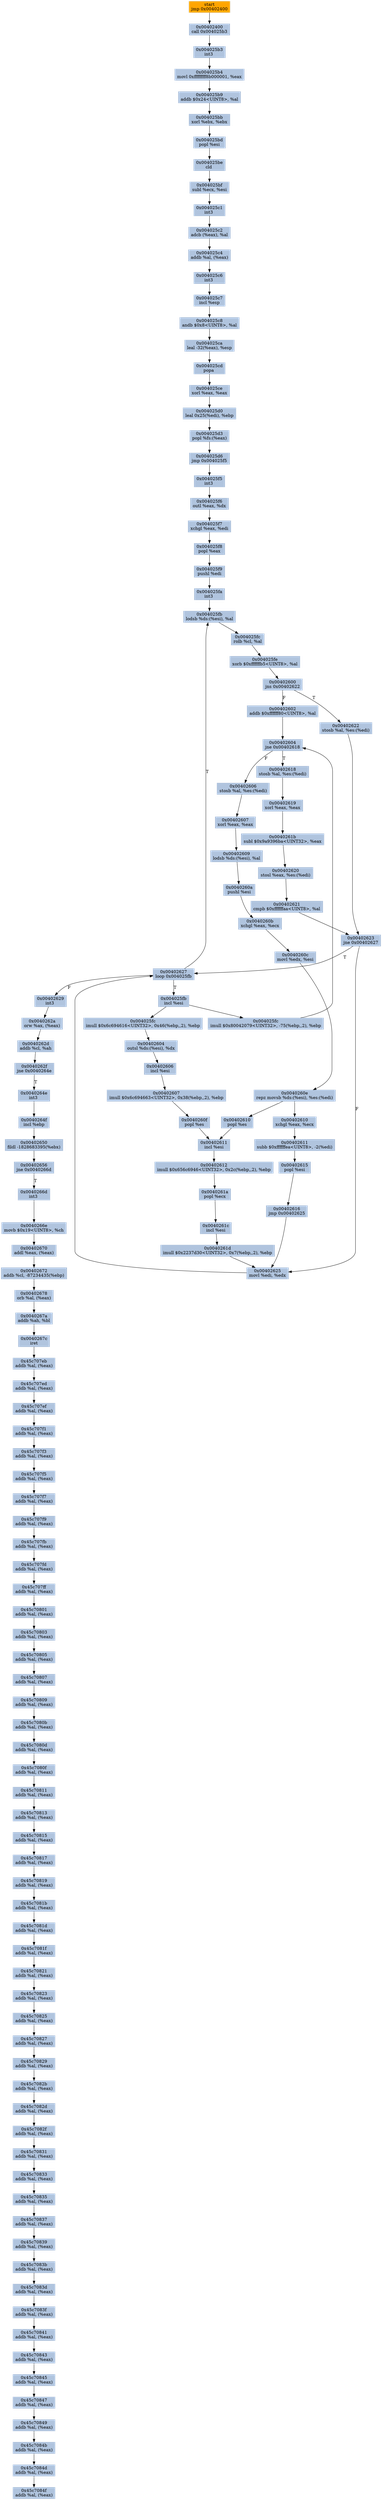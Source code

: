 digraph G {
node[shape=rectangle,style=filled,fillcolor=lightsteelblue,color=lightsteelblue]
bgcolor="transparent"
a0x00401248jmp_0x00402400[label="start\njmp 0x00402400",color="lightgrey",fillcolor="orange"];
a0x00402400call_0x004025b3[label="0x00402400\ncall 0x004025b3"];
a0x004025b3int3_[label="0x004025b3\nint3 "];
a0x004025b4movl_0xffffffff8b000001_eax[label="0x004025b4\nmovl 0xffffffff8b000001, %eax"];
a0x004025b9addb_0x24UINT8_al[label="0x004025b9\naddb $0x24<UINT8>, %al"];
a0x004025bbxorl_ebx_ebx[label="0x004025bb\nxorl %ebx, %ebx"];
a0x004025bdpopl_esi[label="0x004025bd\npopl %esi"];
a0x004025becld_[label="0x004025be\ncld "];
a0x004025bfsubl_ecx_esi[label="0x004025bf\nsubl %ecx, %esi"];
a0x004025c1int3_[label="0x004025c1\nint3 "];
a0x004025c2adcb_eax__al[label="0x004025c2\nadcb (%eax), %al"];
a0x004025c4addb_al_eax_[label="0x004025c4\naddb %al, (%eax)"];
a0x004025c6int3_[label="0x004025c6\nint3 "];
a0x004025c7incl_esp[label="0x004025c7\nincl %esp"];
a0x004025c8andb_0x8UINT8_al[label="0x004025c8\nandb $0x8<UINT8>, %al"];
a0x004025caleal__32eax__esp[label="0x004025ca\nleal -32(%eax), %esp"];
a0x004025cdpopa_[label="0x004025cd\npopa "];
a0x004025cexorl_eax_eax[label="0x004025ce\nxorl %eax, %eax"];
a0x004025d0leal_0x25edi__ebp[label="0x004025d0\nleal 0x25(%edi), %ebp"];
a0x004025d3popl_fs_eax_[label="0x004025d3\npopl %fs:(%eax)"];
a0x004025d6jmp_0x004025f5[label="0x004025d6\njmp 0x004025f5"];
a0x004025f5int3_[label="0x004025f5\nint3 "];
a0x004025f6outl_eax_dx[label="0x004025f6\noutl %eax, %dx"];
a0x004025f7xchgl_eax_edi[label="0x004025f7\nxchgl %eax, %edi"];
a0x004025f8popl_eax[label="0x004025f8\npopl %eax"];
a0x004025f9pushl_edi[label="0x004025f9\npushl %edi"];
a0x004025faint3_[label="0x004025fa\nint3 "];
a0x004025fblodsb_ds_esi__al[label="0x004025fb\nlodsb %ds:(%esi), %al"];
a0x004025fcrolb_cl_al[label="0x004025fc\nrolb %cl, %al"];
a0x004025fexorb_0xffffffb5UINT8_al[label="0x004025fe\nxorb $0xffffffb5<UINT8>, %al"];
a0x00402600jns_0x00402622[label="0x00402600\njns 0x00402622"];
a0x00402602addb_0xffffff80UINT8_al[label="0x00402602\naddb $0xffffff80<UINT8>, %al"];
a0x00402604jne_0x00402618[label="0x00402604\njne 0x00402618"];
a0x00402618stosb_al_es_edi_[label="0x00402618\nstosb %al, %es:(%edi)"];
a0x00402619xorl_eax_eax[label="0x00402619\nxorl %eax, %eax"];
a0x0040261bsubl_0x9a9396baUINT32_eax[label="0x0040261b\nsubl $0x9a9396ba<UINT32>, %eax"];
a0x00402620stosl_eax_es_edi_[label="0x00402620\nstosl %eax, %es:(%edi)"];
a0x00402621cmpb_0xffffffaaUINT8_al[label="0x00402621\ncmpb $0xffffffaa<UINT8>, %al"];
a0x00402623jne_0x00402627[label="0x00402623\njne 0x00402627"];
a0x00402627loop_0x004025fb[label="0x00402627\nloop 0x004025fb"];
a0x00402622stosb_al_es_edi_[label="0x00402622\nstosb %al, %es:(%edi)"];
a0x00402606stosb_al_es_edi_[label="0x00402606\nstosb %al, %es:(%edi)"];
a0x00402607xorl_eax_eax[label="0x00402607\nxorl %eax, %eax"];
a0x00402609lodsb_ds_esi__al[label="0x00402609\nlodsb %ds:(%esi), %al"];
a0x0040260apushl_esi[label="0x0040260a\npushl %esi"];
a0x0040260bxchgl_eax_ecx[label="0x0040260b\nxchgl %eax, %ecx"];
a0x0040260cmovl_edx_esi[label="0x0040260c\nmovl %edx, %esi"];
a0x0040260erepz_movsb_ds_esi__es_edi_[label="0x0040260e\nrepz movsb %ds:(%esi), %es:(%edi)"];
a0x00402610xchgl_eax_ecx[label="0x00402610\nxchgl %eax, %ecx"];
a0x00402611subb_0xffffffeaUINT8__2edi_[label="0x00402611\nsubb $0xffffffea<UINT8>, -2(%edi)"];
a0x00402615popl_esi[label="0x00402615\npopl %esi"];
a0x00402616jmp_0x00402625[label="0x00402616\njmp 0x00402625"];
a0x00402625movl_edi_edx[label="0x00402625\nmovl %edi, %edx"];
a0x004025fbincl_esi[label="0x004025fb\nincl %esi"];
a0x004025fcimull_0x80042079UINT32__75ebp2__ebp[label="0x004025fc\nimull $0x80042079<UINT32>, -75(%ebp,,2), %ebp"];
a0x00402610popl_es[label="0x00402610\npopl %es"];
a0x00402611incl_esi[label="0x00402611\nincl %esi"];
a0x00402612imull_0x656c6946UINT32_0x2cebp2__ebp[label="0x00402612\nimull $0x656c6946<UINT32>, 0x2c(%ebp,,2), %ebp"];
a0x0040261apopl_ecx[label="0x0040261a\npopl %ecx"];
a0x0040261cincl_esi[label="0x0040261c\nincl %esi"];
a0x0040261dimull_0x2237d30UINT32_0x7ebp2__ebp[label="0x0040261d\nimull $0x2237d30<UINT32>, 0x7(%ebp,,2), %ebp"];
a0x004025fcimull_0x6c694616UINT32_0x46ebp2__ebp[label="0x004025fc\nimull $0x6c694616<UINT32>, 0x46(%ebp,,2), %ebp"];
a0x00402604outsl_ds_esi__dx[label="0x00402604\noutsl %ds:(%esi), %dx"];
a0x00402606incl_esi[label="0x00402606\nincl %esi"];
a0x00402607imull_0x6c694663UINT32_0x38ebp2__ebp[label="0x00402607\nimull $0x6c694663<UINT32>, 0x38(%ebp,,2), %ebp"];
a0x0040260fpopl_es[label="0x0040260f\npopl %es"];
a0x00402629int3_[label="0x00402629\nint3 "];
a0x0040262aorw_ax_eax_[label="0x0040262a\norw %ax, (%eax)"];
a0x0040262daddb_cl_ah[label="0x0040262d\naddb %cl, %ah"];
a0x0040262fjne_0x0040264e[label="0x0040262f\njne 0x0040264e"];
a0x0040264eint3_[label="0x0040264e\nint3 "];
a0x0040264fincl_ebp[label="0x0040264f\nincl %ebp"];
a0x00402650fildl__1828683395ebx_[label="0x00402650\nfildl -1828683395(%ebx)"];
a0x00402656jne_0x0040266d[label="0x00402656\njne 0x0040266d"];
a0x0040266dint3_[label="0x0040266d\nint3 "];
a0x0040266emovb_0x19UINT8_ch[label="0x0040266e\nmovb $0x19<UINT8>, %ch"];
a0x00402670addl_eax_eax_[label="0x00402670\naddl %eax, (%eax)"];
a0x00402672addb_cl__87234435ebp_[label="0x00402672\naddb %cl, -87234435(%ebp)"];
a0x00402678orb_al_eax_[label="0x00402678\norb %al, (%eax)"];
a0x0040267aaddb_ah_bl[label="0x0040267a\naddb %ah, %bl"];
a0x0040267ciret[label="0x0040267c\niret"];
a0x45c707ebaddb_al_eax_[label="0x45c707eb\naddb %al, (%eax)"];
a0x45c707edaddb_al_eax_[label="0x45c707ed\naddb %al, (%eax)"];
a0x45c707efaddb_al_eax_[label="0x45c707ef\naddb %al, (%eax)"];
a0x45c707f1addb_al_eax_[label="0x45c707f1\naddb %al, (%eax)"];
a0x45c707f3addb_al_eax_[label="0x45c707f3\naddb %al, (%eax)"];
a0x45c707f5addb_al_eax_[label="0x45c707f5\naddb %al, (%eax)"];
a0x45c707f7addb_al_eax_[label="0x45c707f7\naddb %al, (%eax)"];
a0x45c707f9addb_al_eax_[label="0x45c707f9\naddb %al, (%eax)"];
a0x45c707fbaddb_al_eax_[label="0x45c707fb\naddb %al, (%eax)"];
a0x45c707fdaddb_al_eax_[label="0x45c707fd\naddb %al, (%eax)"];
a0x45c707ffaddb_al_eax_[label="0x45c707ff\naddb %al, (%eax)"];
a0x45c70801addb_al_eax_[label="0x45c70801\naddb %al, (%eax)"];
a0x45c70803addb_al_eax_[label="0x45c70803\naddb %al, (%eax)"];
a0x45c70805addb_al_eax_[label="0x45c70805\naddb %al, (%eax)"];
a0x45c70807addb_al_eax_[label="0x45c70807\naddb %al, (%eax)"];
a0x45c70809addb_al_eax_[label="0x45c70809\naddb %al, (%eax)"];
a0x45c7080baddb_al_eax_[label="0x45c7080b\naddb %al, (%eax)"];
a0x45c7080daddb_al_eax_[label="0x45c7080d\naddb %al, (%eax)"];
a0x45c7080faddb_al_eax_[label="0x45c7080f\naddb %al, (%eax)"];
a0x45c70811addb_al_eax_[label="0x45c70811\naddb %al, (%eax)"];
a0x45c70813addb_al_eax_[label="0x45c70813\naddb %al, (%eax)"];
a0x45c70815addb_al_eax_[label="0x45c70815\naddb %al, (%eax)"];
a0x45c70817addb_al_eax_[label="0x45c70817\naddb %al, (%eax)"];
a0x45c70819addb_al_eax_[label="0x45c70819\naddb %al, (%eax)"];
a0x45c7081baddb_al_eax_[label="0x45c7081b\naddb %al, (%eax)"];
a0x45c7081daddb_al_eax_[label="0x45c7081d\naddb %al, (%eax)"];
a0x45c7081faddb_al_eax_[label="0x45c7081f\naddb %al, (%eax)"];
a0x45c70821addb_al_eax_[label="0x45c70821\naddb %al, (%eax)"];
a0x45c70823addb_al_eax_[label="0x45c70823\naddb %al, (%eax)"];
a0x45c70825addb_al_eax_[label="0x45c70825\naddb %al, (%eax)"];
a0x45c70827addb_al_eax_[label="0x45c70827\naddb %al, (%eax)"];
a0x45c70829addb_al_eax_[label="0x45c70829\naddb %al, (%eax)"];
a0x45c7082baddb_al_eax_[label="0x45c7082b\naddb %al, (%eax)"];
a0x45c7082daddb_al_eax_[label="0x45c7082d\naddb %al, (%eax)"];
a0x45c7082faddb_al_eax_[label="0x45c7082f\naddb %al, (%eax)"];
a0x45c70831addb_al_eax_[label="0x45c70831\naddb %al, (%eax)"];
a0x45c70833addb_al_eax_[label="0x45c70833\naddb %al, (%eax)"];
a0x45c70835addb_al_eax_[label="0x45c70835\naddb %al, (%eax)"];
a0x45c70837addb_al_eax_[label="0x45c70837\naddb %al, (%eax)"];
a0x45c70839addb_al_eax_[label="0x45c70839\naddb %al, (%eax)"];
a0x45c7083baddb_al_eax_[label="0x45c7083b\naddb %al, (%eax)"];
a0x45c7083daddb_al_eax_[label="0x45c7083d\naddb %al, (%eax)"];
a0x45c7083faddb_al_eax_[label="0x45c7083f\naddb %al, (%eax)"];
a0x45c70841addb_al_eax_[label="0x45c70841\naddb %al, (%eax)"];
a0x45c70843addb_al_eax_[label="0x45c70843\naddb %al, (%eax)"];
a0x45c70845addb_al_eax_[label="0x45c70845\naddb %al, (%eax)"];
a0x45c70847addb_al_eax_[label="0x45c70847\naddb %al, (%eax)"];
a0x45c70849addb_al_eax_[label="0x45c70849\naddb %al, (%eax)"];
a0x45c7084baddb_al_eax_[label="0x45c7084b\naddb %al, (%eax)"];
a0x45c7084daddb_al_eax_[label="0x45c7084d\naddb %al, (%eax)"];
a0x45c7084faddb_al_eax_[label="0x45c7084f\naddb %al, (%eax)"];
a0x00401248jmp_0x00402400 -> a0x00402400call_0x004025b3 [color="#000000"];
a0x00402400call_0x004025b3 -> a0x004025b3int3_ [color="#000000"];
a0x004025b3int3_ -> a0x004025b4movl_0xffffffff8b000001_eax [color="#000000"];
a0x004025b4movl_0xffffffff8b000001_eax -> a0x004025b9addb_0x24UINT8_al [color="#000000"];
a0x004025b9addb_0x24UINT8_al -> a0x004025bbxorl_ebx_ebx [color="#000000"];
a0x004025bbxorl_ebx_ebx -> a0x004025bdpopl_esi [color="#000000"];
a0x004025bdpopl_esi -> a0x004025becld_ [color="#000000"];
a0x004025becld_ -> a0x004025bfsubl_ecx_esi [color="#000000"];
a0x004025bfsubl_ecx_esi -> a0x004025c1int3_ [color="#000000"];
a0x004025c1int3_ -> a0x004025c2adcb_eax__al [color="#000000"];
a0x004025c2adcb_eax__al -> a0x004025c4addb_al_eax_ [color="#000000"];
a0x004025c4addb_al_eax_ -> a0x004025c6int3_ [color="#000000"];
a0x004025c6int3_ -> a0x004025c7incl_esp [color="#000000"];
a0x004025c7incl_esp -> a0x004025c8andb_0x8UINT8_al [color="#000000"];
a0x004025c8andb_0x8UINT8_al -> a0x004025caleal__32eax__esp [color="#000000"];
a0x004025caleal__32eax__esp -> a0x004025cdpopa_ [color="#000000"];
a0x004025cdpopa_ -> a0x004025cexorl_eax_eax [color="#000000"];
a0x004025cexorl_eax_eax -> a0x004025d0leal_0x25edi__ebp [color="#000000"];
a0x004025d0leal_0x25edi__ebp -> a0x004025d3popl_fs_eax_ [color="#000000"];
a0x004025d3popl_fs_eax_ -> a0x004025d6jmp_0x004025f5 [color="#000000"];
a0x004025d6jmp_0x004025f5 -> a0x004025f5int3_ [color="#000000"];
a0x004025f5int3_ -> a0x004025f6outl_eax_dx [color="#000000"];
a0x004025f6outl_eax_dx -> a0x004025f7xchgl_eax_edi [color="#000000"];
a0x004025f7xchgl_eax_edi -> a0x004025f8popl_eax [color="#000000"];
a0x004025f8popl_eax -> a0x004025f9pushl_edi [color="#000000"];
a0x004025f9pushl_edi -> a0x004025faint3_ [color="#000000"];
a0x004025faint3_ -> a0x004025fblodsb_ds_esi__al [color="#000000"];
a0x004025fblodsb_ds_esi__al -> a0x004025fcrolb_cl_al [color="#000000"];
a0x004025fcrolb_cl_al -> a0x004025fexorb_0xffffffb5UINT8_al [color="#000000"];
a0x004025fexorb_0xffffffb5UINT8_al -> a0x00402600jns_0x00402622 [color="#000000"];
a0x00402600jns_0x00402622 -> a0x00402602addb_0xffffff80UINT8_al [color="#000000",label="F"];
a0x00402602addb_0xffffff80UINT8_al -> a0x00402604jne_0x00402618 [color="#000000"];
a0x00402604jne_0x00402618 -> a0x00402618stosb_al_es_edi_ [color="#000000",label="T"];
a0x00402618stosb_al_es_edi_ -> a0x00402619xorl_eax_eax [color="#000000"];
a0x00402619xorl_eax_eax -> a0x0040261bsubl_0x9a9396baUINT32_eax [color="#000000"];
a0x0040261bsubl_0x9a9396baUINT32_eax -> a0x00402620stosl_eax_es_edi_ [color="#000000"];
a0x00402620stosl_eax_es_edi_ -> a0x00402621cmpb_0xffffffaaUINT8_al [color="#000000"];
a0x00402621cmpb_0xffffffaaUINT8_al -> a0x00402623jne_0x00402627 [color="#000000"];
a0x00402623jne_0x00402627 -> a0x00402627loop_0x004025fb [color="#000000",label="T"];
a0x00402627loop_0x004025fb -> a0x004025fblodsb_ds_esi__al [color="#000000",label="T"];
a0x00402600jns_0x00402622 -> a0x00402622stosb_al_es_edi_ [color="#000000",label="T"];
a0x00402622stosb_al_es_edi_ -> a0x00402623jne_0x00402627 [color="#000000"];
a0x00402604jne_0x00402618 -> a0x00402606stosb_al_es_edi_ [color="#000000",label="F"];
a0x00402606stosb_al_es_edi_ -> a0x00402607xorl_eax_eax [color="#000000"];
a0x00402607xorl_eax_eax -> a0x00402609lodsb_ds_esi__al [color="#000000"];
a0x00402609lodsb_ds_esi__al -> a0x0040260apushl_esi [color="#000000"];
a0x0040260apushl_esi -> a0x0040260bxchgl_eax_ecx [color="#000000"];
a0x0040260bxchgl_eax_ecx -> a0x0040260cmovl_edx_esi [color="#000000"];
a0x0040260cmovl_edx_esi -> a0x0040260erepz_movsb_ds_esi__es_edi_ [color="#000000"];
a0x0040260erepz_movsb_ds_esi__es_edi_ -> a0x00402610xchgl_eax_ecx [color="#000000"];
a0x00402610xchgl_eax_ecx -> a0x00402611subb_0xffffffeaUINT8__2edi_ [color="#000000"];
a0x00402611subb_0xffffffeaUINT8__2edi_ -> a0x00402615popl_esi [color="#000000"];
a0x00402615popl_esi -> a0x00402616jmp_0x00402625 [color="#000000"];
a0x00402616jmp_0x00402625 -> a0x00402625movl_edi_edx [color="#000000"];
a0x00402625movl_edi_edx -> a0x00402627loop_0x004025fb [color="#000000"];
a0x00402623jne_0x00402627 -> a0x00402625movl_edi_edx [color="#000000",label="F"];
a0x00402627loop_0x004025fb -> a0x004025fbincl_esi [color="#000000",label="T"];
a0x004025fbincl_esi -> a0x004025fcimull_0x80042079UINT32__75ebp2__ebp [color="#000000"];
a0x004025fcimull_0x80042079UINT32__75ebp2__ebp -> a0x00402604jne_0x00402618 [color="#000000"];
a0x0040260erepz_movsb_ds_esi__es_edi_ -> a0x00402610popl_es [color="#000000"];
a0x00402610popl_es -> a0x00402611incl_esi [color="#000000"];
a0x00402611incl_esi -> a0x00402612imull_0x656c6946UINT32_0x2cebp2__ebp [color="#000000"];
a0x00402612imull_0x656c6946UINT32_0x2cebp2__ebp -> a0x0040261apopl_ecx [color="#000000"];
a0x0040261apopl_ecx -> a0x0040261cincl_esi [color="#000000"];
a0x0040261cincl_esi -> a0x0040261dimull_0x2237d30UINT32_0x7ebp2__ebp [color="#000000"];
a0x0040261dimull_0x2237d30UINT32_0x7ebp2__ebp -> a0x00402625movl_edi_edx [color="#000000"];
a0x004025fbincl_esi -> a0x004025fcimull_0x6c694616UINT32_0x46ebp2__ebp [color="#000000"];
a0x004025fcimull_0x6c694616UINT32_0x46ebp2__ebp -> a0x00402604outsl_ds_esi__dx [color="#000000"];
a0x00402604outsl_ds_esi__dx -> a0x00402606incl_esi [color="#000000"];
a0x00402606incl_esi -> a0x00402607imull_0x6c694663UINT32_0x38ebp2__ebp [color="#000000"];
a0x00402607imull_0x6c694663UINT32_0x38ebp2__ebp -> a0x0040260fpopl_es [color="#000000"];
a0x0040260fpopl_es -> a0x00402611incl_esi [color="#000000"];
a0x00402627loop_0x004025fb -> a0x00402629int3_ [color="#000000",label="F"];
a0x00402629int3_ -> a0x0040262aorw_ax_eax_ [color="#000000"];
a0x0040262aorw_ax_eax_ -> a0x0040262daddb_cl_ah [color="#000000"];
a0x0040262daddb_cl_ah -> a0x0040262fjne_0x0040264e [color="#000000"];
a0x0040262fjne_0x0040264e -> a0x0040264eint3_ [color="#000000",label="T"];
a0x0040264eint3_ -> a0x0040264fincl_ebp [color="#000000"];
a0x0040264fincl_ebp -> a0x00402650fildl__1828683395ebx_ [color="#000000"];
a0x00402650fildl__1828683395ebx_ -> a0x00402656jne_0x0040266d [color="#000000"];
a0x00402656jne_0x0040266d -> a0x0040266dint3_ [color="#000000",label="T"];
a0x0040266dint3_ -> a0x0040266emovb_0x19UINT8_ch [color="#000000"];
a0x0040266emovb_0x19UINT8_ch -> a0x00402670addl_eax_eax_ [color="#000000"];
a0x00402670addl_eax_eax_ -> a0x00402672addb_cl__87234435ebp_ [color="#000000"];
a0x00402672addb_cl__87234435ebp_ -> a0x00402678orb_al_eax_ [color="#000000"];
a0x00402678orb_al_eax_ -> a0x0040267aaddb_ah_bl [color="#000000"];
a0x0040267aaddb_ah_bl -> a0x0040267ciret [color="#000000"];
a0x0040267ciret -> a0x45c707ebaddb_al_eax_ [color="#000000"];
a0x45c707ebaddb_al_eax_ -> a0x45c707edaddb_al_eax_ [color="#000000"];
a0x45c707edaddb_al_eax_ -> a0x45c707efaddb_al_eax_ [color="#000000"];
a0x45c707efaddb_al_eax_ -> a0x45c707f1addb_al_eax_ [color="#000000"];
a0x45c707f1addb_al_eax_ -> a0x45c707f3addb_al_eax_ [color="#000000"];
a0x45c707f3addb_al_eax_ -> a0x45c707f5addb_al_eax_ [color="#000000"];
a0x45c707f5addb_al_eax_ -> a0x45c707f7addb_al_eax_ [color="#000000"];
a0x45c707f7addb_al_eax_ -> a0x45c707f9addb_al_eax_ [color="#000000"];
a0x45c707f9addb_al_eax_ -> a0x45c707fbaddb_al_eax_ [color="#000000"];
a0x45c707fbaddb_al_eax_ -> a0x45c707fdaddb_al_eax_ [color="#000000"];
a0x45c707fdaddb_al_eax_ -> a0x45c707ffaddb_al_eax_ [color="#000000"];
a0x45c707ffaddb_al_eax_ -> a0x45c70801addb_al_eax_ [color="#000000"];
a0x45c70801addb_al_eax_ -> a0x45c70803addb_al_eax_ [color="#000000"];
a0x45c70803addb_al_eax_ -> a0x45c70805addb_al_eax_ [color="#000000"];
a0x45c70805addb_al_eax_ -> a0x45c70807addb_al_eax_ [color="#000000"];
a0x45c70807addb_al_eax_ -> a0x45c70809addb_al_eax_ [color="#000000"];
a0x45c70809addb_al_eax_ -> a0x45c7080baddb_al_eax_ [color="#000000"];
a0x45c7080baddb_al_eax_ -> a0x45c7080daddb_al_eax_ [color="#000000"];
a0x45c7080daddb_al_eax_ -> a0x45c7080faddb_al_eax_ [color="#000000"];
a0x45c7080faddb_al_eax_ -> a0x45c70811addb_al_eax_ [color="#000000"];
a0x45c70811addb_al_eax_ -> a0x45c70813addb_al_eax_ [color="#000000"];
a0x45c70813addb_al_eax_ -> a0x45c70815addb_al_eax_ [color="#000000"];
a0x45c70815addb_al_eax_ -> a0x45c70817addb_al_eax_ [color="#000000"];
a0x45c70817addb_al_eax_ -> a0x45c70819addb_al_eax_ [color="#000000"];
a0x45c70819addb_al_eax_ -> a0x45c7081baddb_al_eax_ [color="#000000"];
a0x45c7081baddb_al_eax_ -> a0x45c7081daddb_al_eax_ [color="#000000"];
a0x45c7081daddb_al_eax_ -> a0x45c7081faddb_al_eax_ [color="#000000"];
a0x45c7081faddb_al_eax_ -> a0x45c70821addb_al_eax_ [color="#000000"];
a0x45c70821addb_al_eax_ -> a0x45c70823addb_al_eax_ [color="#000000"];
a0x45c70823addb_al_eax_ -> a0x45c70825addb_al_eax_ [color="#000000"];
a0x45c70825addb_al_eax_ -> a0x45c70827addb_al_eax_ [color="#000000"];
a0x45c70827addb_al_eax_ -> a0x45c70829addb_al_eax_ [color="#000000"];
a0x45c70829addb_al_eax_ -> a0x45c7082baddb_al_eax_ [color="#000000"];
a0x45c7082baddb_al_eax_ -> a0x45c7082daddb_al_eax_ [color="#000000"];
a0x45c7082daddb_al_eax_ -> a0x45c7082faddb_al_eax_ [color="#000000"];
a0x45c7082faddb_al_eax_ -> a0x45c70831addb_al_eax_ [color="#000000"];
a0x45c70831addb_al_eax_ -> a0x45c70833addb_al_eax_ [color="#000000"];
a0x45c70833addb_al_eax_ -> a0x45c70835addb_al_eax_ [color="#000000"];
a0x45c70835addb_al_eax_ -> a0x45c70837addb_al_eax_ [color="#000000"];
a0x45c70837addb_al_eax_ -> a0x45c70839addb_al_eax_ [color="#000000"];
a0x45c70839addb_al_eax_ -> a0x45c7083baddb_al_eax_ [color="#000000"];
a0x45c7083baddb_al_eax_ -> a0x45c7083daddb_al_eax_ [color="#000000"];
a0x45c7083daddb_al_eax_ -> a0x45c7083faddb_al_eax_ [color="#000000"];
a0x45c7083faddb_al_eax_ -> a0x45c70841addb_al_eax_ [color="#000000"];
a0x45c70841addb_al_eax_ -> a0x45c70843addb_al_eax_ [color="#000000"];
a0x45c70843addb_al_eax_ -> a0x45c70845addb_al_eax_ [color="#000000"];
a0x45c70845addb_al_eax_ -> a0x45c70847addb_al_eax_ [color="#000000"];
a0x45c70847addb_al_eax_ -> a0x45c70849addb_al_eax_ [color="#000000"];
a0x45c70849addb_al_eax_ -> a0x45c7084baddb_al_eax_ [color="#000000"];
a0x45c7084baddb_al_eax_ -> a0x45c7084daddb_al_eax_ [color="#000000"];
a0x45c7084daddb_al_eax_ -> a0x45c7084faddb_al_eax_ [color="#000000"];
}
